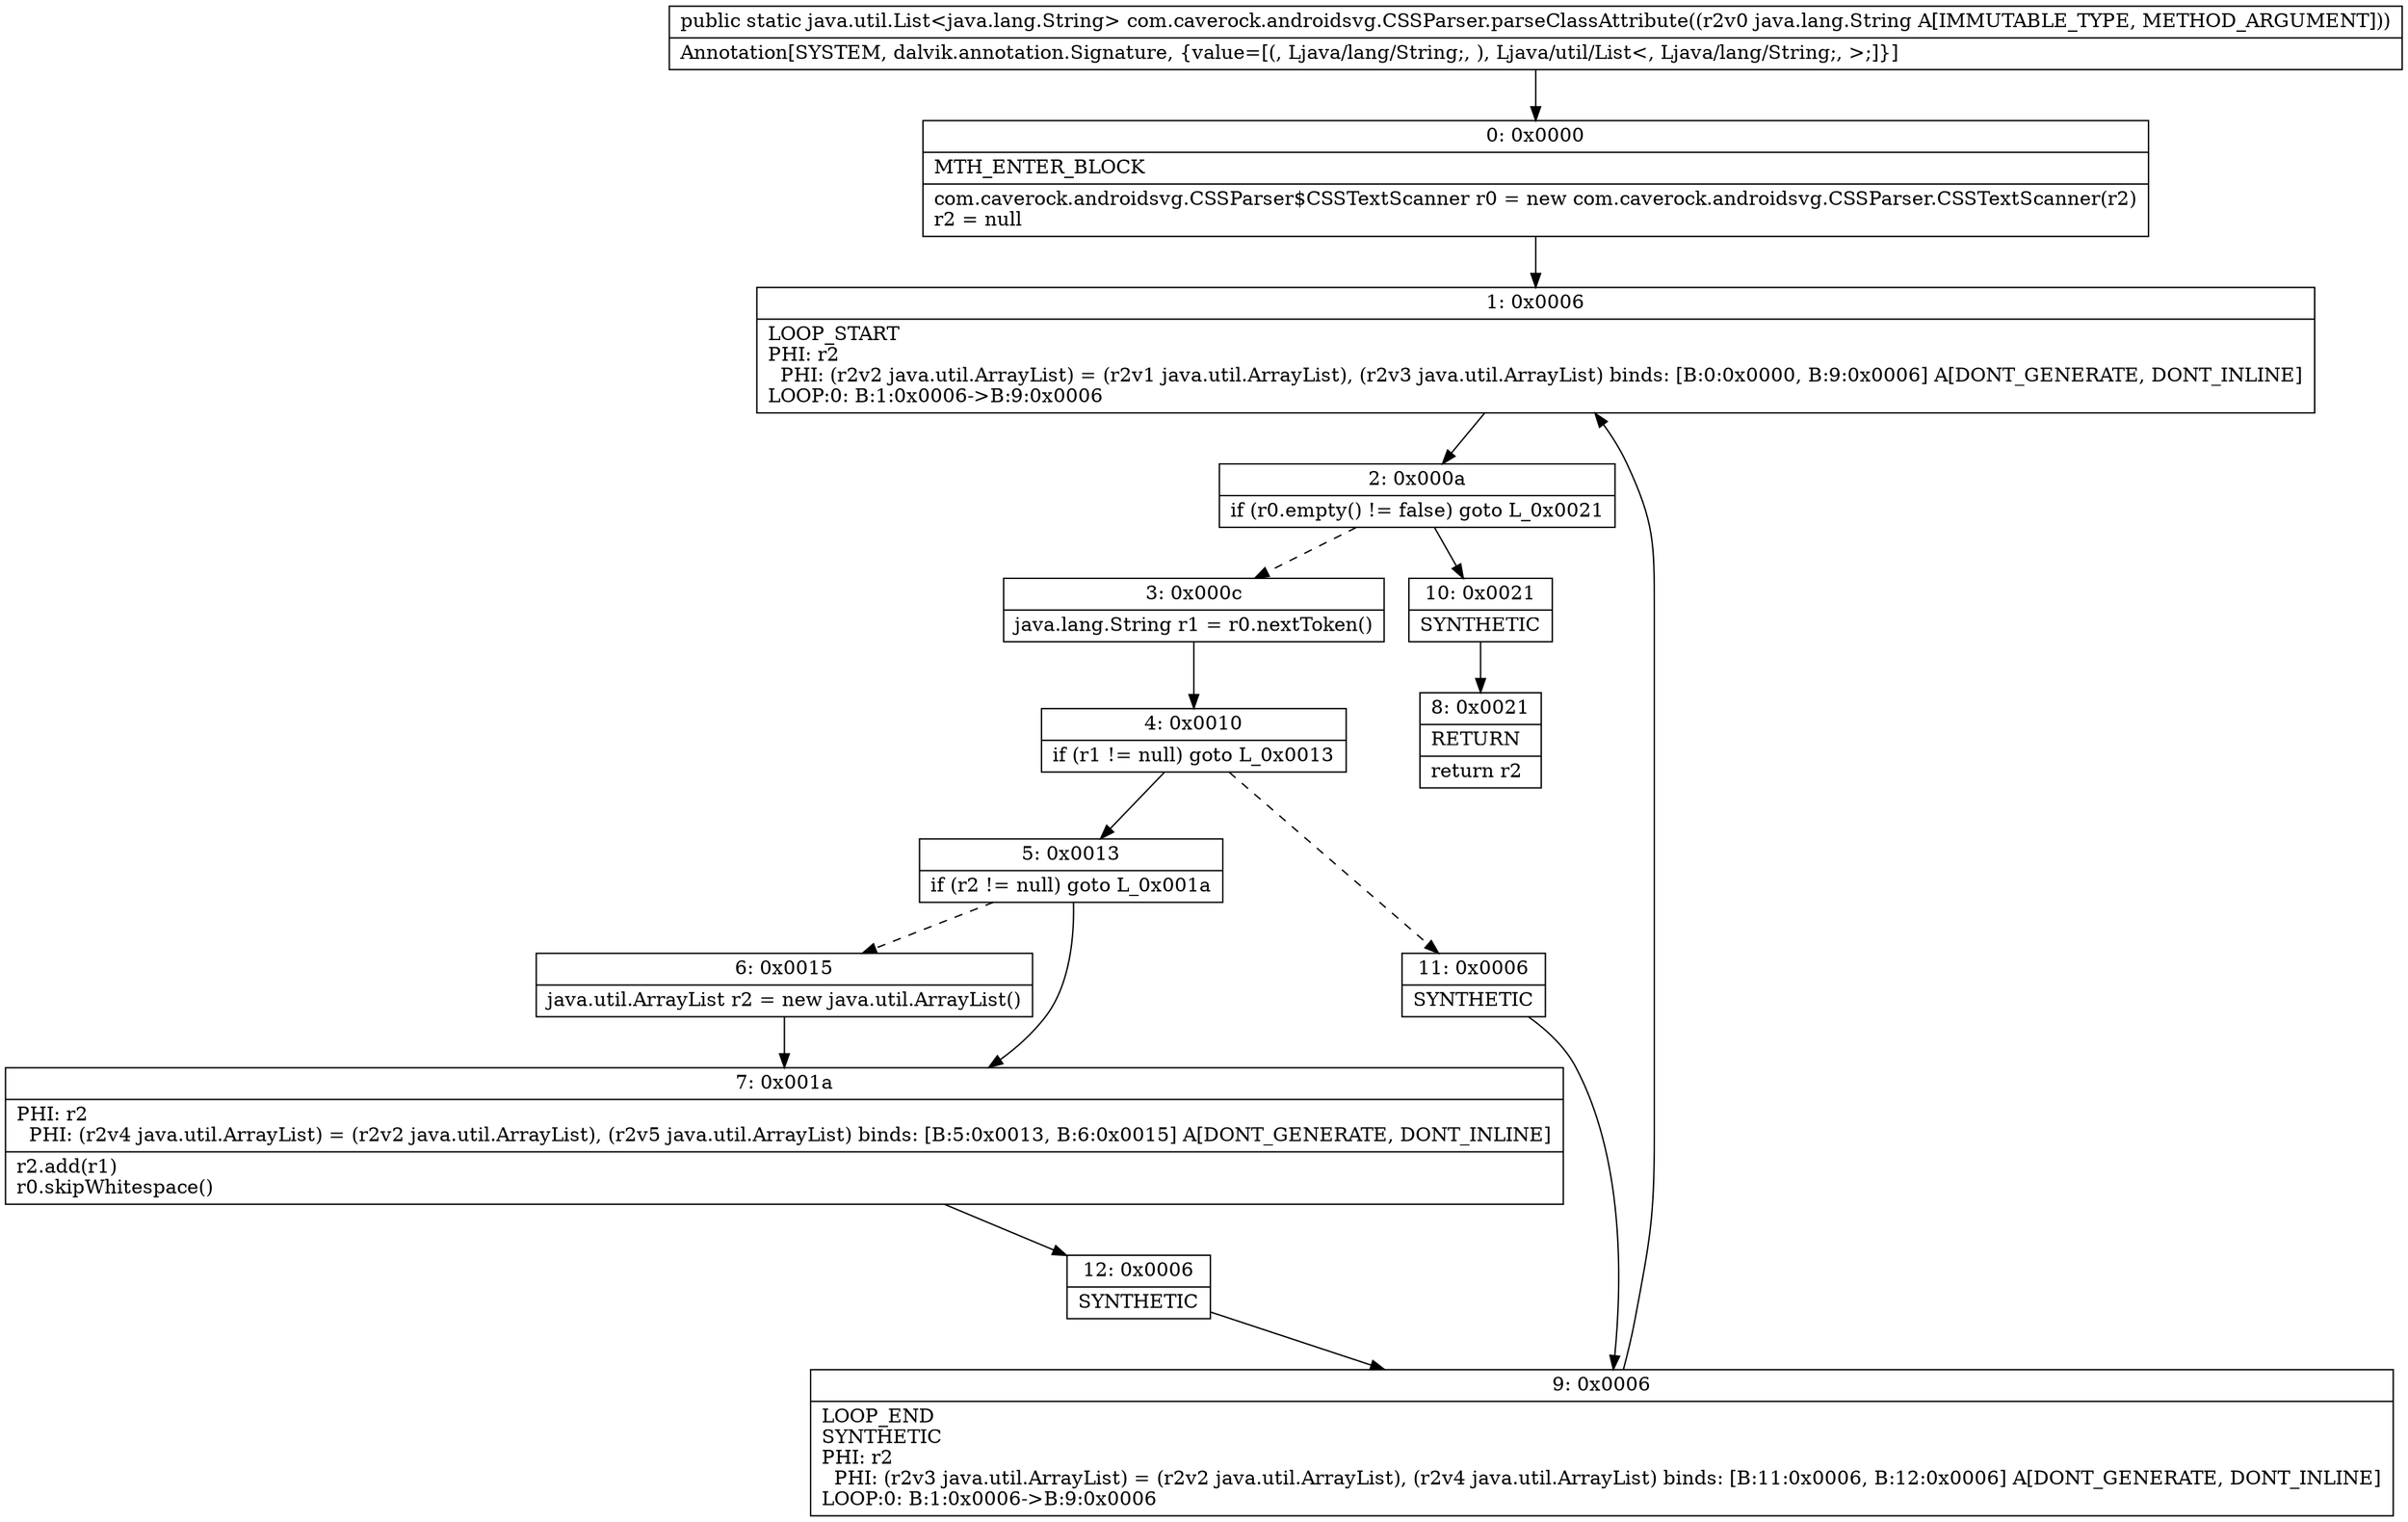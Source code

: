 digraph "CFG forcom.caverock.androidsvg.CSSParser.parseClassAttribute(Ljava\/lang\/String;)Ljava\/util\/List;" {
Node_0 [shape=record,label="{0\:\ 0x0000|MTH_ENTER_BLOCK\l|com.caverock.androidsvg.CSSParser$CSSTextScanner r0 = new com.caverock.androidsvg.CSSParser.CSSTextScanner(r2)\lr2 = null\l}"];
Node_1 [shape=record,label="{1\:\ 0x0006|LOOP_START\lPHI: r2 \l  PHI: (r2v2 java.util.ArrayList) = (r2v1 java.util.ArrayList), (r2v3 java.util.ArrayList) binds: [B:0:0x0000, B:9:0x0006] A[DONT_GENERATE, DONT_INLINE]\lLOOP:0: B:1:0x0006\-\>B:9:0x0006\l}"];
Node_2 [shape=record,label="{2\:\ 0x000a|if (r0.empty() != false) goto L_0x0021\l}"];
Node_3 [shape=record,label="{3\:\ 0x000c|java.lang.String r1 = r0.nextToken()\l}"];
Node_4 [shape=record,label="{4\:\ 0x0010|if (r1 != null) goto L_0x0013\l}"];
Node_5 [shape=record,label="{5\:\ 0x0013|if (r2 != null) goto L_0x001a\l}"];
Node_6 [shape=record,label="{6\:\ 0x0015|java.util.ArrayList r2 = new java.util.ArrayList()\l}"];
Node_7 [shape=record,label="{7\:\ 0x001a|PHI: r2 \l  PHI: (r2v4 java.util.ArrayList) = (r2v2 java.util.ArrayList), (r2v5 java.util.ArrayList) binds: [B:5:0x0013, B:6:0x0015] A[DONT_GENERATE, DONT_INLINE]\l|r2.add(r1)\lr0.skipWhitespace()\l}"];
Node_8 [shape=record,label="{8\:\ 0x0021|RETURN\l|return r2\l}"];
Node_9 [shape=record,label="{9\:\ 0x0006|LOOP_END\lSYNTHETIC\lPHI: r2 \l  PHI: (r2v3 java.util.ArrayList) = (r2v2 java.util.ArrayList), (r2v4 java.util.ArrayList) binds: [B:11:0x0006, B:12:0x0006] A[DONT_GENERATE, DONT_INLINE]\lLOOP:0: B:1:0x0006\-\>B:9:0x0006\l}"];
Node_10 [shape=record,label="{10\:\ 0x0021|SYNTHETIC\l}"];
Node_11 [shape=record,label="{11\:\ 0x0006|SYNTHETIC\l}"];
Node_12 [shape=record,label="{12\:\ 0x0006|SYNTHETIC\l}"];
MethodNode[shape=record,label="{public static java.util.List\<java.lang.String\> com.caverock.androidsvg.CSSParser.parseClassAttribute((r2v0 java.lang.String A[IMMUTABLE_TYPE, METHOD_ARGUMENT]))  | Annotation[SYSTEM, dalvik.annotation.Signature, \{value=[(, Ljava\/lang\/String;, ), Ljava\/util\/List\<, Ljava\/lang\/String;, \>;]\}]\l}"];
MethodNode -> Node_0;
Node_0 -> Node_1;
Node_1 -> Node_2;
Node_2 -> Node_3[style=dashed];
Node_2 -> Node_10;
Node_3 -> Node_4;
Node_4 -> Node_5;
Node_4 -> Node_11[style=dashed];
Node_5 -> Node_6[style=dashed];
Node_5 -> Node_7;
Node_6 -> Node_7;
Node_7 -> Node_12;
Node_9 -> Node_1;
Node_10 -> Node_8;
Node_11 -> Node_9;
Node_12 -> Node_9;
}

